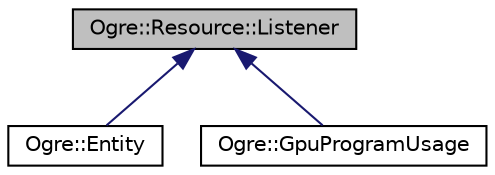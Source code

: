 digraph "Ogre::Resource::Listener"
{
  bgcolor="transparent";
  edge [fontname="Helvetica",fontsize="10",labelfontname="Helvetica",labelfontsize="10"];
  node [fontname="Helvetica",fontsize="10",shape=record];
  Node0 [label="Ogre::Resource::Listener",height=0.2,width=0.4,color="black", fillcolor="grey75", style="filled", fontcolor="black"];
  Node0 -> Node1 [dir="back",color="midnightblue",fontsize="10",style="solid",fontname="Helvetica"];
  Node1 [label="Ogre::Entity",height=0.2,width=0.4,color="black",URL="$class_ogre_1_1_entity.html",tooltip="Defines an instance of a discrete, movable object based on a Mesh. "];
  Node0 -> Node2 [dir="back",color="midnightblue",fontsize="10",style="solid",fontname="Helvetica"];
  Node2 [label="Ogre::GpuProgramUsage",height=0.2,width=0.4,color="black",URL="$class_ogre_1_1_gpu_program_usage.html",tooltip="This class makes the usage of a vertex and fragment programs (low-level or high-level), with a given set of parameters, explicit. "];
}
